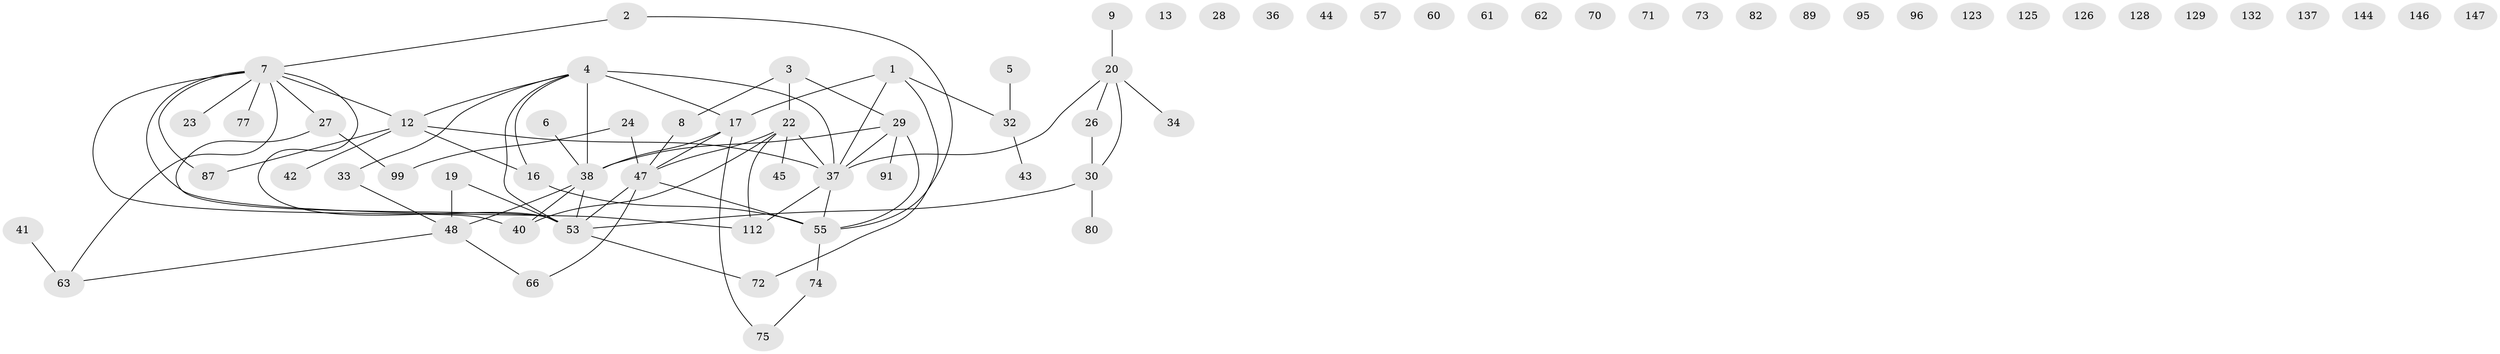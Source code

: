 // original degree distribution, {3: 0.2550335570469799, 2: 0.2080536912751678, 1: 0.20134228187919462, 4: 0.10738255033557047, 0: 0.1610738255033557, 6: 0.013422818791946308, 5: 0.040268456375838924, 7: 0.013422818791946308}
// Generated by graph-tools (version 1.1) at 2025/16/03/04/25 18:16:30]
// undirected, 71 vertices, 75 edges
graph export_dot {
graph [start="1"]
  node [color=gray90,style=filled];
  1 [super="+106+149"];
  2 [super="+120+59"];
  3 [super="+11"];
  4 [super="+14+92"];
  5 [super="+39"];
  6;
  7 [super="+10+49"];
  8 [super="+21"];
  9 [super="+85"];
  12 [super="+109+15"];
  13;
  16 [super="+51+25"];
  17 [super="+18+54"];
  19 [super="+50"];
  20 [super="+46"];
  22 [super="+83"];
  23;
  24 [super="+122"];
  26 [super="+100"];
  27 [super="+136"];
  28 [super="+67"];
  29 [super="+76+31"];
  30 [super="+68"];
  32 [super="+101"];
  33;
  34;
  36;
  37 [super="+113+117"];
  38 [super="+94+105+110"];
  40;
  41 [super="+64+97"];
  42 [super="+65"];
  43;
  44;
  45;
  47 [super="+52+93"];
  48 [super="+90+58"];
  53 [super="+81"];
  55 [super="+118"];
  57;
  60;
  61;
  62;
  63;
  66 [super="+102"];
  70;
  71;
  72;
  73;
  74 [super="+78"];
  75;
  77;
  80;
  82;
  87 [super="+141"];
  89;
  91;
  95;
  96;
  99 [super="+134"];
  112 [super="+115"];
  123;
  125;
  126;
  128;
  129;
  132;
  137;
  144;
  146;
  147;
  1 -- 37;
  1 -- 72;
  1 -- 32;
  1 -- 17;
  2 -- 55;
  2 -- 7;
  3 -- 29;
  3 -- 8;
  3 -- 22 [weight=2];
  4 -- 16;
  4 -- 17;
  4 -- 38 [weight=3];
  4 -- 12;
  4 -- 33;
  4 -- 37 [weight=2];
  4 -- 53 [weight=2];
  5 -- 32;
  6 -- 38;
  7 -- 27;
  7 -- 40;
  7 -- 12;
  7 -- 112;
  7 -- 53;
  7 -- 87;
  7 -- 23;
  7 -- 77;
  7 -- 63;
  8 -- 47;
  9 -- 20;
  12 -- 37;
  12 -- 87;
  12 -- 16;
  12 -- 42;
  16 -- 55;
  17 -- 38 [weight=2];
  17 -- 75;
  17 -- 47;
  19 -- 53;
  19 -- 48 [weight=2];
  20 -- 34;
  20 -- 37;
  20 -- 26;
  20 -- 30;
  22 -- 112;
  22 -- 37;
  22 -- 40;
  22 -- 45;
  22 -- 47;
  24 -- 99;
  24 -- 47;
  26 -- 30;
  27 -- 99;
  27 -- 53;
  29 -- 55;
  29 -- 91;
  29 -- 37;
  29 -- 38;
  30 -- 53;
  30 -- 80;
  32 -- 43;
  33 -- 48;
  37 -- 112;
  37 -- 55;
  38 -- 53;
  38 -- 40;
  38 -- 48;
  41 -- 63;
  47 -- 53;
  47 -- 66;
  47 -- 55;
  48 -- 63;
  48 -- 66;
  53 -- 72;
  55 -- 74;
  74 -- 75;
}
